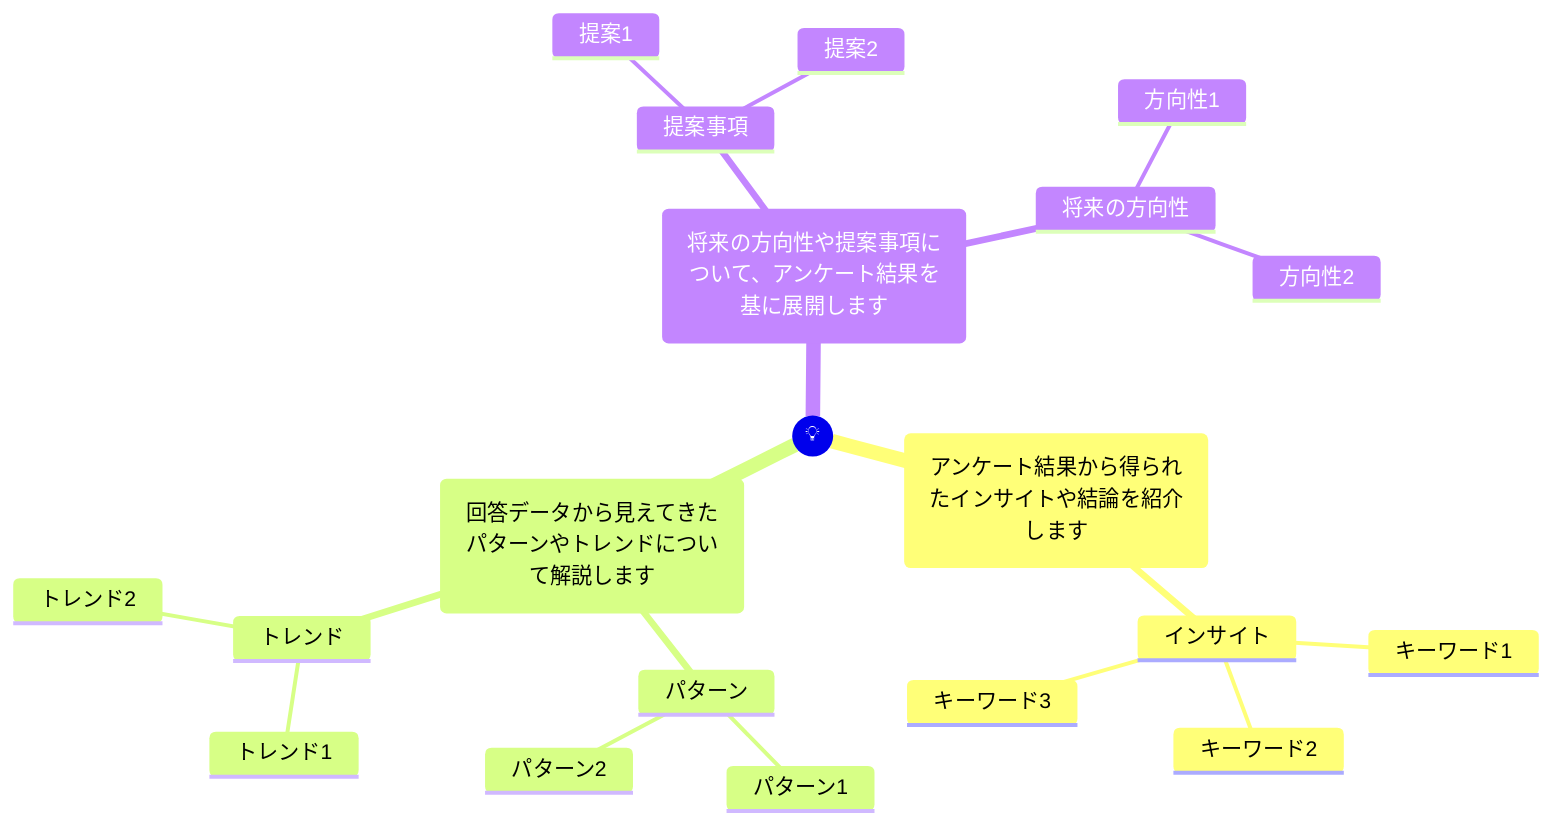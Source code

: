 mindmap
  root(("💡"))
    Ins(アンケート結果から得られたインサイトや結論を紹介します)
      インサイト
        キーワード1
        キーワード2
        キーワード3
    Data(回答データから見えてきたパターンやトレンドについて解説します)
      パターン
        パターン1
        パターン2
      トレンド
        トレンド1
        トレンド2
    Future(将来の方向性や提案事項について、アンケート結果を基に展開します)
      提案事項
        提案1
        提案2
      将来の方向性
        方向性1
        方向性2